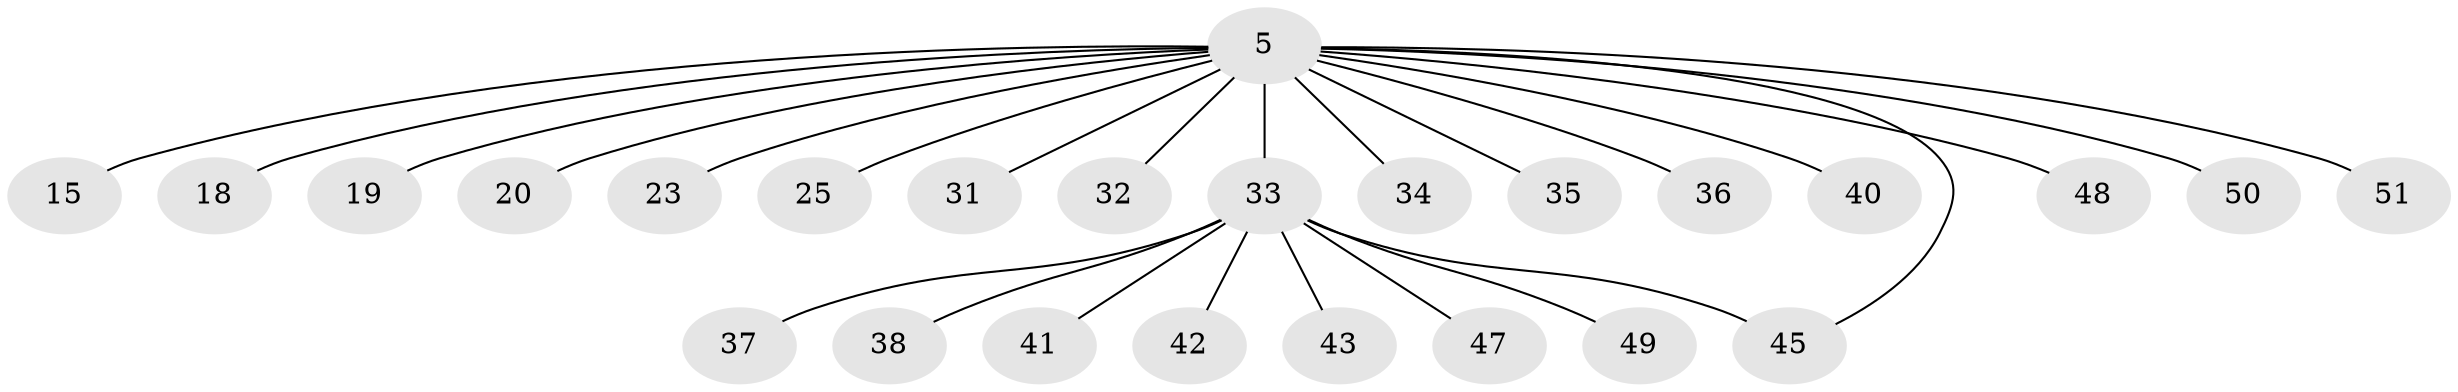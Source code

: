 // original degree distribution, {24: 0.0196078431372549, 5: 0.058823529411764705, 2: 0.23529411764705882, 8: 0.0392156862745098, 4: 0.0392156862745098, 1: 0.49019607843137253, 3: 0.11764705882352941}
// Generated by graph-tools (version 1.1) at 2025/51/03/04/25 21:51:55]
// undirected, 25 vertices, 25 edges
graph export_dot {
graph [start="1"]
  node [color=gray90,style=filled];
  5 [super="+1"];
  15;
  18;
  19 [super="+9"];
  20;
  23;
  25 [super="+6"];
  31 [super="+10"];
  32;
  33 [super="+8+22+24+13+21+26"];
  34;
  35;
  36;
  37;
  38;
  40;
  41;
  42;
  43;
  45 [super="+4+30"];
  47;
  48 [super="+17+29"];
  49 [super="+44"];
  50 [super="+11+7+46"];
  51;
  5 -- 23 [weight=2];
  5 -- 15;
  5 -- 18;
  5 -- 20;
  5 -- 32;
  5 -- 34;
  5 -- 35;
  5 -- 36;
  5 -- 40;
  5 -- 51;
  5 -- 50 [weight=3];
  5 -- 25;
  5 -- 33 [weight=5];
  5 -- 48 [weight=2];
  5 -- 19 [weight=2];
  5 -- 31 [weight=2];
  5 -- 45;
  33 -- 38;
  33 -- 42;
  33 -- 37;
  33 -- 43;
  33 -- 47;
  33 -- 49;
  33 -- 41;
  33 -- 45 [weight=2];
}
